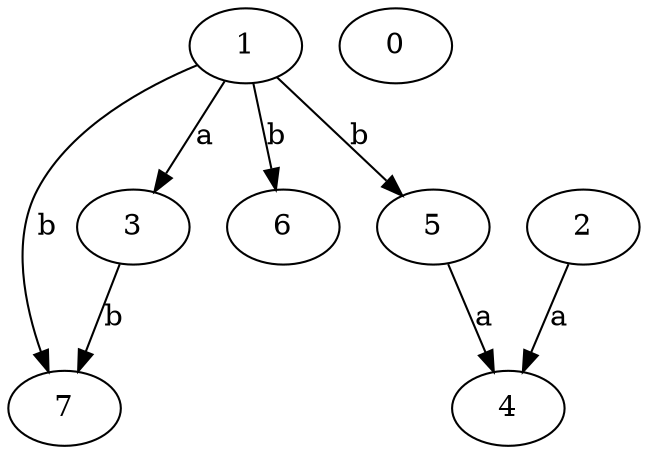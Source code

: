 strict digraph  {
3;
0;
1;
4;
5;
6;
7;
2;
3 -> 7  [label=b];
1 -> 3  [label=a];
1 -> 5  [label=b];
1 -> 6  [label=b];
1 -> 7  [label=b];
5 -> 4  [label=a];
2 -> 4  [label=a];
}
